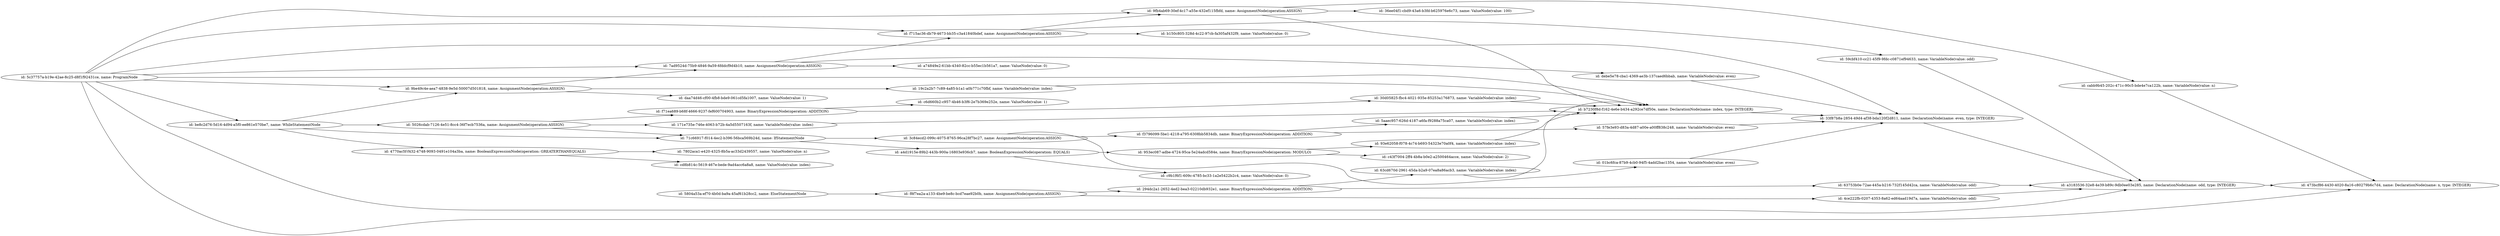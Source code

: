 digraph g {
	rankdir=LR
		"id: 5026cdab-7126-4e51-8cc4-36f7ecb7536a, name: AssignmentNode(operation:ASSIGN)" -> "id: f71ea689-b68f-4666-9237-fef600704903, name: BinaryExpressionNode(operation: ADDITION)"
		"id: 5026cdab-7126-4e51-8cc4-36f7ecb7536a, name: AssignmentNode(operation:ASSIGN)" -> "id: 71c66917-f014-4ec2-b396-56bca569b24d, name: IfStatementNode"
		"id: 5026cdab-7126-4e51-8cc4-36f7ecb7536a, name: AssignmentNode(operation:ASSIGN)" -> "id: 171e735e-746e-4063-b72b-4a5d5507163f, name: VariableNode(value: index)"
		"id: 953ec087-adbe-4724-95ca-5e24adcd584e, name: BinaryExpressionNode(operation: MODULO)" -> "id: 93e62058-f078-4c74-b693-54323e70a0f4, name: VariableNode(value: index)"
		"id: 953ec087-adbe-4724-95ca-5e24adcd584e, name: BinaryExpressionNode(operation: MODULO)" -> "id: c43f7004-2ff4-4b8a-b0e2-a2500464acce, name: ValueNode(value: 2)"
		"id: f8f7ea2a-a133-4be9-be8c-bcd7eae92b0b, name: AssignmentNode(operation:ASSIGN)" -> "id: 4ce222fb-0207-4353-8a62-ed64aad19d7a, name: VariableNode(value: odd)"
		"id: f8f7ea2a-a133-4be9-be8c-bcd7eae92b0b, name: AssignmentNode(operation:ASSIGN)" -> "id: 294dc2a1-2652-4ed2-bea3-02210db932e1, name: BinaryExpressionNode(operation: ADDITION)"
		"id: 3c84ecd2-099c-4075-8765-96ca28f7bc27, name: AssignmentNode(operation:ASSIGN)" -> "id: f3796099-5be1-4218-a795-6308bb5834db, name: BinaryExpressionNode(operation: ADDITION)"
		"id: 3c84ecd2-099c-4075-8765-96ca28f7bc27, name: AssignmentNode(operation:ASSIGN)" -> "id: 01bc6fca-87b9-4cb0-94f5-4add2bac1354, name: VariableNode(value: even)"
		"id: 71c66917-f014-4ec2-b396-56bca569b24d, name: IfStatementNode" -> "id: a4d1915e-89b2-443b-900a-16803e936cb7, name: BooleanExpressionNode(operation: EQUALS)"
		"id: 71c66917-f014-4ec2-b396-56bca569b24d, name: IfStatementNode" -> "id: 3c84ecd2-099c-4075-8765-96ca28f7bc27, name: AssignmentNode(operation:ASSIGN)"
		"id: 7ad9524d-75b9-4846-9a59-6fddcf9d4b10, name: AssignmentNode(operation:ASSIGN)" -> "id: f715ac36-db79-4673-bb35-c3a41840bdef, name: AssignmentNode(operation:ASSIGN)"
		"id: 7ad9524d-75b9-4846-9a59-6fddcf9d4b10, name: AssignmentNode(operation:ASSIGN)" -> "id: debe5e78-cba1-4369-ae3b-137caed6bbab, name: VariableNode(value: even)"
		"id: 7ad9524d-75b9-4846-9a59-6fddcf9d4b10, name: AssignmentNode(operation:ASSIGN)" -> "id: a74849e2-61bb-4340-82cc-b55ec1b561a7, name: ValueNode(value: 0)"
		"id: f715ac36-db79-4673-bb35-c3a41840bdef, name: AssignmentNode(operation:ASSIGN)" -> "id: 59cbf410-cc21-45f9-9fdc-c0871ef94633, name: VariableNode(value: odd)"
		"id: f715ac36-db79-4673-bb35-c3a41840bdef, name: AssignmentNode(operation:ASSIGN)" -> "id: 9fb4ab69-30ef-4c17-a55e-432ef115fbfd, name: AssignmentNode(operation:ASSIGN)"
		"id: f715ac36-db79-4673-bb35-c3a41840bdef, name: AssignmentNode(operation:ASSIGN)" -> "id: b150c805-328d-4c22-97cb-fa305af432f9, name: ValueNode(value: 0)"
		"id: debe5e78-cba1-4369-ae3b-137caed6bbab, name: VariableNode(value: even)" -> "id: 33f87b8a-2854-49d4-af38-bda120f2d811, name: DeclarationNode(name: even, type: INTEGER)"
		"id: 4ce222fb-0207-4353-8a62-ed64aad19d7a, name: VariableNode(value: odd)" -> "id: a3183536-32e8-4e39-b89c-9db0ee03e285, name: DeclarationNode(name: odd, type: INTEGER)"
		"id: cabb9b45-202c-471c-90c5-bde4e7ca122b, name: VariableNode(value: n)" -> "id: 473bcf86-4430-4020-8a16-c80279b6c7d4, name: DeclarationNode(name: n, type: INTEGER)"
		"id: a4d1915e-89b2-443b-900a-16803e936cb7, name: BooleanExpressionNode(operation: EQUALS)" -> "id: 953ec087-adbe-4724-95ca-5e24adcd584e, name: BinaryExpressionNode(operation: MODULO)"
		"id: a4d1915e-89b2-443b-900a-16803e936cb7, name: BooleanExpressionNode(operation: EQUALS)" -> "id: c9b1f6f1-609c-4785-bc33-1a2e5422b2c4, name: ValueNode(value: 0)"
		"id: a3183536-32e8-4e39-b89c-9db0ee03e285, name: DeclarationNode(name: odd, type: INTEGER)" -> "id: 473bcf86-4430-4020-8a16-c80279b6c7d4, name: DeclarationNode(name: n, type: INTEGER)"
		"id: 9be49c4e-aea7-4838-9e5d-50007d501818, name: AssignmentNode(operation:ASSIGN)" -> "id: 7ad9524d-75b9-4846-9a59-6fddcf9d4b10, name: AssignmentNode(operation:ASSIGN)"
		"id: 9be49c4e-aea7-4838-9e5d-50007d501818, name: AssignmentNode(operation:ASSIGN)" -> "id: 19c2a2b7-7c89-4a85-b1a1-a0b771c70fbf, name: VariableNode(value: index)"
		"id: 9be49c4e-aea7-4838-9e5d-50007d501818, name: AssignmentNode(operation:ASSIGN)" -> "id: daa74d46-cf00-4fb8-bde9-061cd5fa1007, name: ValueNode(value: 1)"
		"id: 5c37757a-b19e-42ae-8c25-d8f1f92431ce, name: ProgramNode" -> "id: 473bcf86-4430-4020-8a16-c80279b6c7d4, name: DeclarationNode(name: n, type: INTEGER)"
		"id: 5c37757a-b19e-42ae-8c25-d8f1f92431ce, name: ProgramNode" -> "id: 7ad9524d-75b9-4846-9a59-6fddcf9d4b10, name: AssignmentNode(operation:ASSIGN)"
		"id: 5c37757a-b19e-42ae-8c25-d8f1f92431ce, name: ProgramNode" -> "id: f715ac36-db79-4673-bb35-c3a41840bdef, name: AssignmentNode(operation:ASSIGN)"
		"id: 5c37757a-b19e-42ae-8c25-d8f1f92431ce, name: ProgramNode" -> "id: a3183536-32e8-4e39-b89c-9db0ee03e285, name: DeclarationNode(name: odd, type: INTEGER)"
		"id: 5c37757a-b19e-42ae-8c25-d8f1f92431ce, name: ProgramNode" -> "id: 9be49c4e-aea7-4838-9e5d-50007d501818, name: AssignmentNode(operation:ASSIGN)"
		"id: 5c37757a-b19e-42ae-8c25-d8f1f92431ce, name: ProgramNode" -> "id: be8c2d76-5d16-4d94-a5f0-ee861e570be7, name: WhileStatementNode"
		"id: 5c37757a-b19e-42ae-8c25-d8f1f92431ce, name: ProgramNode" -> "id: b7230f8d-f162-4e6e-b434-a292ce7df50e, name: DeclarationNode(name: index, type: INTEGER)"
		"id: 5c37757a-b19e-42ae-8c25-d8f1f92431ce, name: ProgramNode" -> "id: 33f87b8a-2854-49d4-af38-bda120f2d811, name: DeclarationNode(name: even, type: INTEGER)"
		"id: 5c37757a-b19e-42ae-8c25-d8f1f92431ce, name: ProgramNode" -> "id: 9fb4ab69-30ef-4c17-a55e-432ef115fbfd, name: AssignmentNode(operation:ASSIGN)"
		"id: f71ea689-b68f-4666-9237-fef600704903, name: BinaryExpressionNode(operation: ADDITION)" -> "id: 30d05825-fbc4-4021-935e-85253a176873, name: VariableNode(value: index)"
		"id: f71ea689-b68f-4666-9237-fef600704903, name: BinaryExpressionNode(operation: ADDITION)" -> "id: c6d660b2-c957-4b46-b3f6-2e7b369e252e, name: ValueNode(value: 1)"
		"id: 19c2a2b7-7c89-4a85-b1a1-a0b771c70fbf, name: VariableNode(value: index)" -> "id: b7230f8d-f162-4e6e-b434-a292ce7df50e, name: DeclarationNode(name: index, type: INTEGER)"
		"id: 63cd670d-2961-45da-b2a9-07ea8a86acb3, name: VariableNode(value: index)" -> "id: b7230f8d-f162-4e6e-b434-a292ce7df50e, name: DeclarationNode(name: index, type: INTEGER)"
		"id: be8c2d76-5d16-4d94-a5f0-ee861e570be7, name: WhileStatementNode" -> "id: 4770ac5f-f432-4748-9093-0491e104a3ba, name: BooleanExpressionNode(operation: GREATERTHANEQUALS)"
		"id: be8c2d76-5d16-4d94-a5f0-ee861e570be7, name: WhileStatementNode" -> "id: 5026cdab-7126-4e51-8cc4-36f7ecb7536a, name: AssignmentNode(operation:ASSIGN)"
		"id: be8c2d76-5d16-4d94-a5f0-ee861e570be7, name: WhileStatementNode" -> "id: 9be49c4e-aea7-4838-9e5d-50007d501818, name: AssignmentNode(operation:ASSIGN)"
		"id: be8c2d76-5d16-4d94-a5f0-ee861e570be7, name: WhileStatementNode" -> "id: 71c66917-f014-4ec2-b396-56bca569b24d, name: IfStatementNode"
		"id: 01bc6fca-87b9-4cb0-94f5-4add2bac1354, name: VariableNode(value: even)" -> "id: 33f87b8a-2854-49d4-af38-bda120f2d811, name: DeclarationNode(name: even, type: INTEGER)"
		"id: 57fe3e93-d83a-4d87-a00e-a00ff838c248, name: VariableNode(value: even)" -> "id: 33f87b8a-2854-49d4-af38-bda120f2d811, name: DeclarationNode(name: even, type: INTEGER)"
		"id: b7230f8d-f162-4e6e-b434-a292ce7df50e, name: DeclarationNode(name: index, type: INTEGER)" -> "id: 33f87b8a-2854-49d4-af38-bda120f2d811, name: DeclarationNode(name: even, type: INTEGER)"
		"id: 59cbf410-cc21-45f9-9fdc-c0871ef94633, name: VariableNode(value: odd)" -> "id: a3183536-32e8-4e39-b89c-9db0ee03e285, name: DeclarationNode(name: odd, type: INTEGER)"
		"id: 294dc2a1-2652-4ed2-bea3-02210db932e1, name: BinaryExpressionNode(operation: ADDITION)" -> "id: 63753b0e-72ae-445a-b216-732f145d42ca, name: VariableNode(value: odd)"
		"id: 294dc2a1-2652-4ed2-bea3-02210db932e1, name: BinaryExpressionNode(operation: ADDITION)" -> "id: 63cd670d-2961-45da-b2a9-07ea8a86acb3, name: VariableNode(value: index)"
		"id: 171e735e-746e-4063-b72b-4a5d5507163f, name: VariableNode(value: index)" -> "id: b7230f8d-f162-4e6e-b434-a292ce7df50e, name: DeclarationNode(name: index, type: INTEGER)"
		"id: 9fb4ab69-30ef-4c17-a55e-432ef115fbfd, name: AssignmentNode(operation:ASSIGN)" -> "id: cabb9b45-202c-471c-90c5-bde4e7ca122b, name: VariableNode(value: n)"
		"id: 9fb4ab69-30ef-4c17-a55e-432ef115fbfd, name: AssignmentNode(operation:ASSIGN)" -> "id: b7230f8d-f162-4e6e-b434-a292ce7df50e, name: DeclarationNode(name: index, type: INTEGER)"
		"id: 9fb4ab69-30ef-4c17-a55e-432ef115fbfd, name: AssignmentNode(operation:ASSIGN)" -> "id: 36ee04f1-cbd9-43a6-b3fd-b625976e6c73, name: ValueNode(value: 100)"
		"id: 5aaec957-626d-4187-a6fa-f9288a75ca07, name: VariableNode(value: index)" -> "id: b7230f8d-f162-4e6e-b434-a292ce7df50e, name: DeclarationNode(name: index, type: INTEGER)"
		"id: 4770ac5f-f432-4748-9093-0491e104a3ba, name: BooleanExpressionNode(operation: GREATERTHANEQUALS)" -> "id: cd8b814c-5619-467e-bede-9ad4acc6a8a8, name: ValueNode(value: index)"
		"id: 4770ac5f-f432-4748-9093-0491e104a3ba, name: BooleanExpressionNode(operation: GREATERTHANEQUALS)" -> "id: 7802aca1-e420-4325-8b5a-ac33d2439557, name: ValueNode(value: n)"
		"id: f3796099-5be1-4218-a795-6308bb5834db, name: BinaryExpressionNode(operation: ADDITION)" -> "id: 57fe3e93-d83a-4d87-a00e-a00ff838c248, name: VariableNode(value: even)"
		"id: f3796099-5be1-4218-a795-6308bb5834db, name: BinaryExpressionNode(operation: ADDITION)" -> "id: 5aaec957-626d-4187-a6fa-f9288a75ca07, name: VariableNode(value: index)"
		"id: 63753b0e-72ae-445a-b216-732f145d42ca, name: VariableNode(value: odd)" -> "id: a3183536-32e8-4e39-b89c-9db0ee03e285, name: DeclarationNode(name: odd, type: INTEGER)"
		"id: 30d05825-fbc4-4021-935e-85253a176873, name: VariableNode(value: index)" -> "id: b7230f8d-f162-4e6e-b434-a292ce7df50e, name: DeclarationNode(name: index, type: INTEGER)"
		"id: 93e62058-f078-4c74-b693-54323e70a0f4, name: VariableNode(value: index)" -> "id: b7230f8d-f162-4e6e-b434-a292ce7df50e, name: DeclarationNode(name: index, type: INTEGER)"
		"id: 33f87b8a-2854-49d4-af38-bda120f2d811, name: DeclarationNode(name: even, type: INTEGER)" -> "id: a3183536-32e8-4e39-b89c-9db0ee03e285, name: DeclarationNode(name: odd, type: INTEGER)"
		"id: 5804a53a-ef70-4b0d-ba9a-45af61b28cc2, name: ElseStatementNode" -> "id: f8f7ea2a-a133-4be9-be8c-bcd7eae92b0b, name: AssignmentNode(operation:ASSIGN)"
}